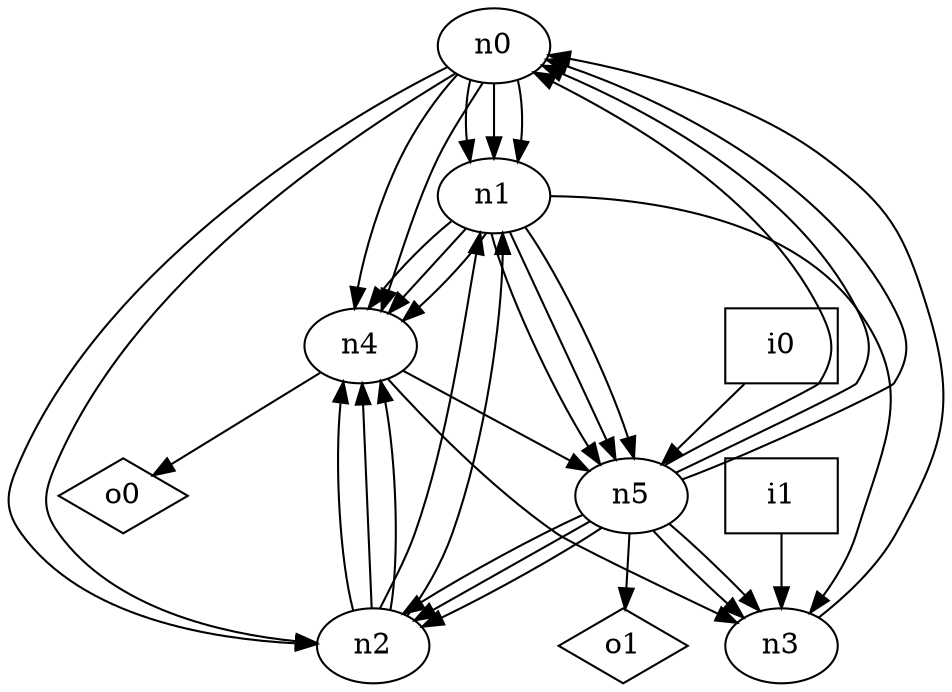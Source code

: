 digraph G {
n0 [label="n0"];
n1 [label="n1"];
n2 [label="n2"];
n3 [label="n3"];
n4 [label="n4"];
n5 [label="n5"];
n6 [label="i0",shape="box"];
n7 [label="i1",shape="box"];
n8 [label="o0",shape="diamond"];
n9 [label="o1",shape="diamond"];
n0 -> n1
n0 -> n1
n0 -> n1
n0 -> n2
n0 -> n2
n0 -> n4
n0 -> n4
n1 -> n3
n1 -> n4
n1 -> n4
n1 -> n4
n1 -> n5
n1 -> n5
n1 -> n5
n2 -> n1
n2 -> n1
n2 -> n4
n2 -> n4
n2 -> n4
n3 -> n0
n4 -> n3
n4 -> n5
n4 -> n8
n5 -> n0
n5 -> n0
n5 -> n0
n5 -> n2
n5 -> n2
n5 -> n2
n5 -> n3
n5 -> n3
n5 -> n9
n6 -> n5
n7 -> n3
}